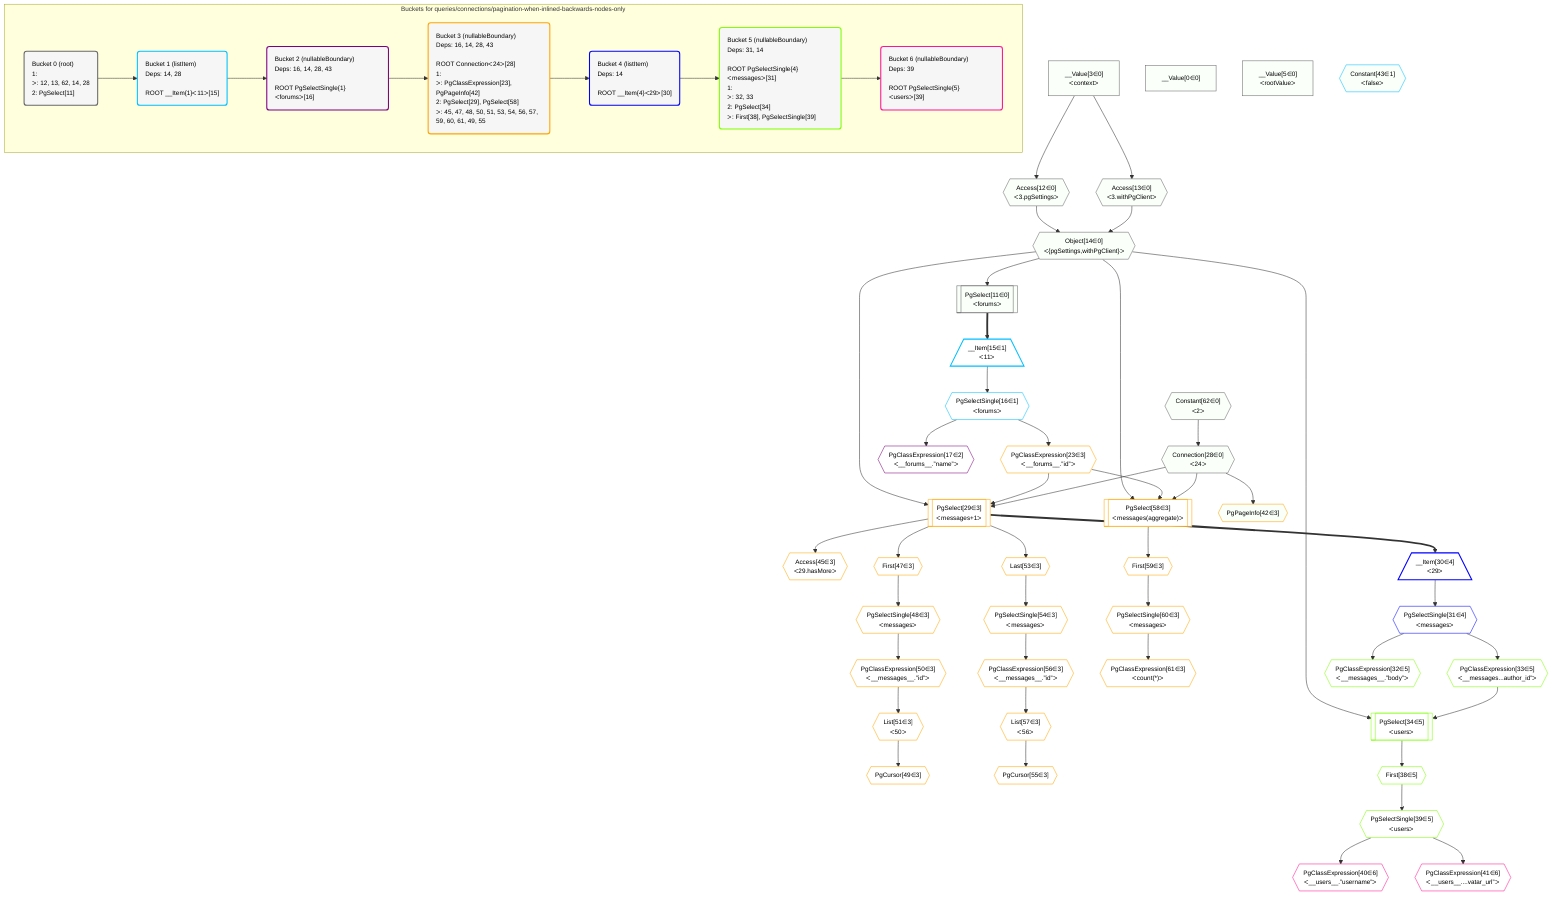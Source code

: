 %%{init: {'themeVariables': { 'fontSize': '12px'}}}%%
graph TD
    classDef path fill:#eee,stroke:#000,color:#000
    classDef plan fill:#fff,stroke-width:1px,color:#000
    classDef itemplan fill:#fff,stroke-width:2px,color:#000
    classDef unbatchedplan fill:#dff,stroke-width:1px,color:#000
    classDef sideeffectplan fill:#fcc,stroke-width:2px,color:#000
    classDef bucket fill:#f6f6f6,color:#000,stroke-width:2px,text-align:left


    %% plan dependencies
    Object14{{"Object[14∈0]<br />ᐸ{pgSettings,withPgClient}ᐳ"}}:::plan
    Access12{{"Access[12∈0]<br />ᐸ3.pgSettingsᐳ"}}:::plan
    Access13{{"Access[13∈0]<br />ᐸ3.withPgClientᐳ"}}:::plan
    Access12 & Access13 --> Object14
    PgSelect11[["PgSelect[11∈0]<br />ᐸforumsᐳ"]]:::plan
    Object14 --> PgSelect11
    __Value3["__Value[3∈0]<br />ᐸcontextᐳ"]:::plan
    __Value3 --> Access12
    __Value3 --> Access13
    Connection28{{"Connection[28∈0]<br />ᐸ24ᐳ"}}:::plan
    Constant62{{"Constant[62∈0]<br />ᐸ2ᐳ"}}:::plan
    Constant62 --> Connection28
    __Value0["__Value[0∈0]"]:::plan
    __Value5["__Value[5∈0]<br />ᐸrootValueᐳ"]:::plan
    __Item15[/"__Item[15∈1]<br />ᐸ11ᐳ"\]:::itemplan
    PgSelect11 ==> __Item15
    PgSelectSingle16{{"PgSelectSingle[16∈1]<br />ᐸforumsᐳ"}}:::plan
    __Item15 --> PgSelectSingle16
    Constant43{{"Constant[43∈1]<br />ᐸfalseᐳ"}}:::plan
    PgClassExpression17{{"PgClassExpression[17∈2]<br />ᐸ__forums__.”name”ᐳ"}}:::plan
    PgSelectSingle16 --> PgClassExpression17
    PgSelect29[["PgSelect[29∈3]<br />ᐸmessages+1ᐳ"]]:::plan
    PgClassExpression23{{"PgClassExpression[23∈3]<br />ᐸ__forums__.”id”ᐳ"}}:::plan
    Object14 & PgClassExpression23 & Connection28 --> PgSelect29
    PgSelect58[["PgSelect[58∈3]<br />ᐸmessages(aggregate)ᐳ"]]:::plan
    Object14 & PgClassExpression23 & Connection28 --> PgSelect58
    PgSelectSingle16 --> PgClassExpression23
    PgPageInfo42{{"PgPageInfo[42∈3]"}}:::plan
    Connection28 --> PgPageInfo42
    Access45{{"Access[45∈3]<br />ᐸ29.hasMoreᐳ"}}:::plan
    PgSelect29 --> Access45
    First47{{"First[47∈3]"}}:::plan
    PgSelect29 --> First47
    PgSelectSingle48{{"PgSelectSingle[48∈3]<br />ᐸmessagesᐳ"}}:::plan
    First47 --> PgSelectSingle48
    PgCursor49{{"PgCursor[49∈3]"}}:::plan
    List51{{"List[51∈3]<br />ᐸ50ᐳ"}}:::plan
    List51 --> PgCursor49
    PgClassExpression50{{"PgClassExpression[50∈3]<br />ᐸ__messages__.”id”ᐳ"}}:::plan
    PgSelectSingle48 --> PgClassExpression50
    PgClassExpression50 --> List51
    Last53{{"Last[53∈3]"}}:::plan
    PgSelect29 --> Last53
    PgSelectSingle54{{"PgSelectSingle[54∈3]<br />ᐸmessagesᐳ"}}:::plan
    Last53 --> PgSelectSingle54
    PgCursor55{{"PgCursor[55∈3]"}}:::plan
    List57{{"List[57∈3]<br />ᐸ56ᐳ"}}:::plan
    List57 --> PgCursor55
    PgClassExpression56{{"PgClassExpression[56∈3]<br />ᐸ__messages__.”id”ᐳ"}}:::plan
    PgSelectSingle54 --> PgClassExpression56
    PgClassExpression56 --> List57
    First59{{"First[59∈3]"}}:::plan
    PgSelect58 --> First59
    PgSelectSingle60{{"PgSelectSingle[60∈3]<br />ᐸmessagesᐳ"}}:::plan
    First59 --> PgSelectSingle60
    PgClassExpression61{{"PgClassExpression[61∈3]<br />ᐸcount(*)ᐳ"}}:::plan
    PgSelectSingle60 --> PgClassExpression61
    __Item30[/"__Item[30∈4]<br />ᐸ29ᐳ"\]:::itemplan
    PgSelect29 ==> __Item30
    PgSelectSingle31{{"PgSelectSingle[31∈4]<br />ᐸmessagesᐳ"}}:::plan
    __Item30 --> PgSelectSingle31
    PgSelect34[["PgSelect[34∈5]<br />ᐸusersᐳ"]]:::plan
    PgClassExpression33{{"PgClassExpression[33∈5]<br />ᐸ__messages...author_id”ᐳ"}}:::plan
    Object14 & PgClassExpression33 --> PgSelect34
    PgClassExpression32{{"PgClassExpression[32∈5]<br />ᐸ__messages__.”body”ᐳ"}}:::plan
    PgSelectSingle31 --> PgClassExpression32
    PgSelectSingle31 --> PgClassExpression33
    First38{{"First[38∈5]"}}:::plan
    PgSelect34 --> First38
    PgSelectSingle39{{"PgSelectSingle[39∈5]<br />ᐸusersᐳ"}}:::plan
    First38 --> PgSelectSingle39
    PgClassExpression40{{"PgClassExpression[40∈6]<br />ᐸ__users__.”username”ᐳ"}}:::plan
    PgSelectSingle39 --> PgClassExpression40
    PgClassExpression41{{"PgClassExpression[41∈6]<br />ᐸ__users__....vatar_url”ᐳ"}}:::plan
    PgSelectSingle39 --> PgClassExpression41

    %% define steps

    subgraph "Buckets for queries/connections/pagination-when-inlined-backwards-nodes-only"
    Bucket0("Bucket 0 (root)<br />1: <br />ᐳ: 12, 13, 62, 14, 28<br />2: PgSelect[11]"):::bucket
    classDef bucket0 stroke:#696969
    class Bucket0,__Value0,__Value3,__Value5,PgSelect11,Access12,Access13,Object14,Connection28,Constant62 bucket0
    Bucket1("Bucket 1 (listItem)<br />Deps: 14, 28<br /><br />ROOT __Item{1}ᐸ11ᐳ[15]"):::bucket
    classDef bucket1 stroke:#00bfff
    class Bucket1,__Item15,PgSelectSingle16,Constant43 bucket1
    Bucket2("Bucket 2 (nullableBoundary)<br />Deps: 16, 14, 28, 43<br /><br />ROOT PgSelectSingle{1}ᐸforumsᐳ[16]"):::bucket
    classDef bucket2 stroke:#7f007f
    class Bucket2,PgClassExpression17 bucket2
    Bucket3("Bucket 3 (nullableBoundary)<br />Deps: 16, 14, 28, 43<br /><br />ROOT Connectionᐸ24ᐳ[28]<br />1: <br />ᐳ: PgClassExpression[23], PgPageInfo[42]<br />2: PgSelect[29], PgSelect[58]<br />ᐳ: 45, 47, 48, 50, 51, 53, 54, 56, 57, 59, 60, 61, 49, 55"):::bucket
    classDef bucket3 stroke:#ffa500
    class Bucket3,PgClassExpression23,PgSelect29,PgPageInfo42,Access45,First47,PgSelectSingle48,PgCursor49,PgClassExpression50,List51,Last53,PgSelectSingle54,PgCursor55,PgClassExpression56,List57,PgSelect58,First59,PgSelectSingle60,PgClassExpression61 bucket3
    Bucket4("Bucket 4 (listItem)<br />Deps: 14<br /><br />ROOT __Item{4}ᐸ29ᐳ[30]"):::bucket
    classDef bucket4 stroke:#0000ff
    class Bucket4,__Item30,PgSelectSingle31 bucket4
    Bucket5("Bucket 5 (nullableBoundary)<br />Deps: 31, 14<br /><br />ROOT PgSelectSingle{4}ᐸmessagesᐳ[31]<br />1: <br />ᐳ: 32, 33<br />2: PgSelect[34]<br />ᐳ: First[38], PgSelectSingle[39]"):::bucket
    classDef bucket5 stroke:#7fff00
    class Bucket5,PgClassExpression32,PgClassExpression33,PgSelect34,First38,PgSelectSingle39 bucket5
    Bucket6("Bucket 6 (nullableBoundary)<br />Deps: 39<br /><br />ROOT PgSelectSingle{5}ᐸusersᐳ[39]"):::bucket
    classDef bucket6 stroke:#ff1493
    class Bucket6,PgClassExpression40,PgClassExpression41 bucket6
    Bucket0 --> Bucket1
    Bucket1 --> Bucket2
    Bucket2 --> Bucket3
    Bucket3 --> Bucket4
    Bucket4 --> Bucket5
    Bucket5 --> Bucket6
    classDef unary fill:#fafffa,borderWidth:8px
    class Object14,PgSelect11,Access12,Access13,Connection28,__Value0,__Value3,__Value5,Constant62,Constant43,PgPageInfo42 unary
    end